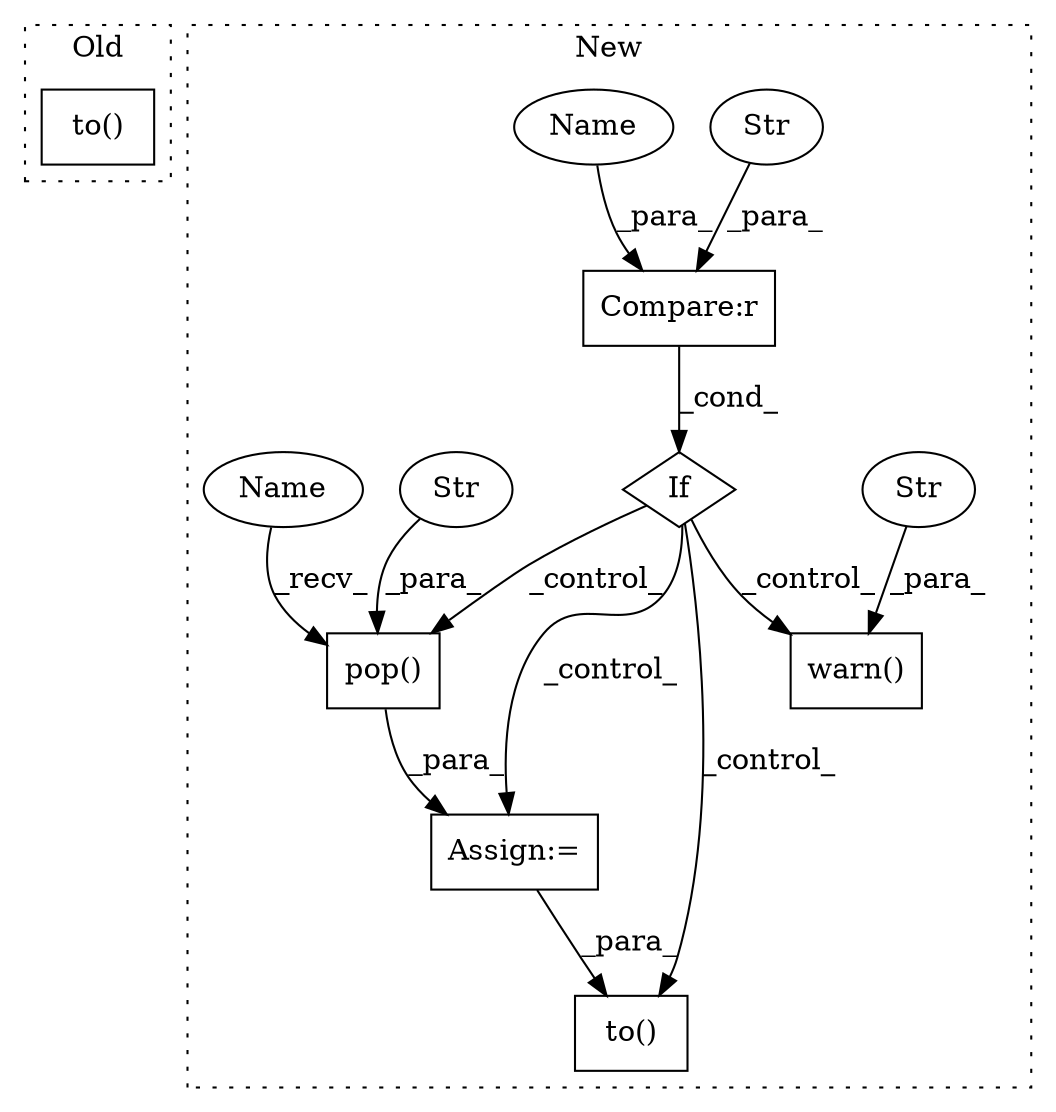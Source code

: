 digraph G {
subgraph cluster0 {
1 [label="to()" a="75" s="690,715" l="13,1" shape="box"];
label = "Old";
style="dotted";
}
subgraph cluster1 {
2 [label="pop()" a="75" s="625,650" l="11,1" shape="box"];
3 [label="If" a="96" s="575" l="3" shape="diamond"];
4 [label="Assign:=" a="68" s="622" l="3" shape="box"];
5 [label="Compare:r" a="40" s="578" l="24" shape="box"];
6 [label="Str" a="66" s="578" l="14" shape="ellipse"];
7 [label="Str" a="66" s="636" l="14" shape="ellipse"];
8 [label="to()" a="75" s="1049,1063" l="8,1" shape="box"];
9 [label="warn()" a="75" s="664,858" l="31,14" shape="box"];
10 [label="Str" a="66" s="695" l="163" shape="ellipse"];
11 [label="Name" a="87" s="596" l="6" shape="ellipse"];
12 [label="Name" a="87" s="625" l="6" shape="ellipse"];
label = "New";
style="dotted";
}
2 -> 4 [label="_para_"];
3 -> 9 [label="_control_"];
3 -> 4 [label="_control_"];
3 -> 2 [label="_control_"];
3 -> 8 [label="_control_"];
4 -> 8 [label="_para_"];
5 -> 3 [label="_cond_"];
6 -> 5 [label="_para_"];
7 -> 2 [label="_para_"];
10 -> 9 [label="_para_"];
11 -> 5 [label="_para_"];
12 -> 2 [label="_recv_"];
}